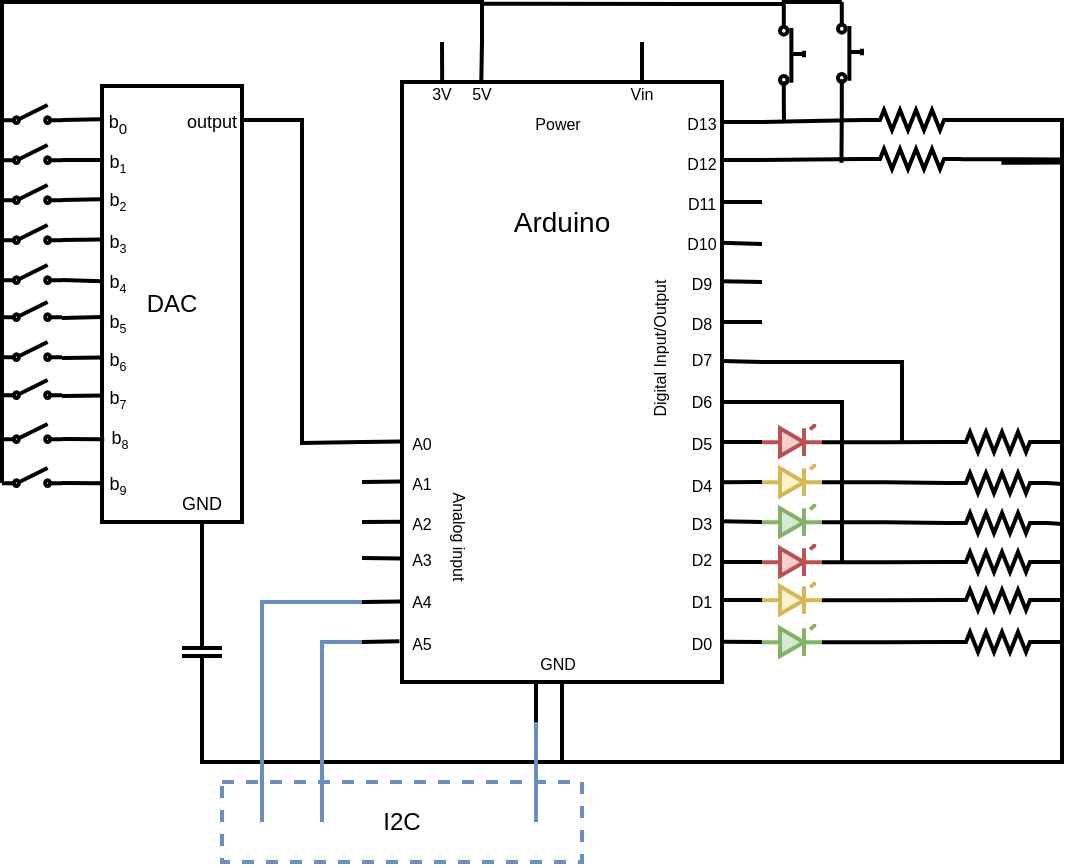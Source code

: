 <mxfile version="12.2.7" type="device" pages="1"><diagram name="Page-1" id="7e0a89b8-554c-2b80-1dc8-d5c74ca68de4"><mxGraphModel dx="772" dy="536" grid="1" gridSize="10" guides="1" tooltips="1" connect="1" arrows="1" fold="1" page="1" pageScale="1" pageWidth="1100" pageHeight="850" background="#ffffff" math="0" shadow="0"><root><mxCell id="0"/><mxCell id="1" parent="0"/><mxCell id="Vm-8CPx41by2tEProd0W-122" value="DAC" style="rounded=0;whiteSpace=wrap;html=1;strokeWidth=2;fillColor=none;" parent="1" vertex="1"><mxGeometry x="210" y="142" width="70" height="218" as="geometry"/></mxCell><mxCell id="Vm-8CPx41by2tEProd0W-213" style="edgeStyle=orthogonalEdgeStyle;rounded=0;jumpSize=6;orthogonalLoop=1;jettySize=auto;html=1;exitX=1;exitY=0.54;exitDx=0;exitDy=0;exitPerimeter=0;entryX=0;entryY=0.5;entryDx=0;entryDy=0;entryPerimeter=0;endArrow=none;endFill=0;strokeWidth=2;" parent="1" source="Vm-8CPx41by2tEProd0W-69" target="Vm-8CPx41by2tEProd0W-149" edge="1"><mxGeometry relative="1" as="geometry"/></mxCell><mxCell id="Vm-8CPx41by2tEProd0W-69" value="" style="verticalLabelPosition=bottom;shadow=0;dashed=0;align=center;html=1;verticalAlign=top;shape=mxgraph.electrical.opto_electronics.led_1;pointerEvents=1;strokeWidth=2;fillColor=#d5e8d4;strokeColor=#82b366;" parent="1" vertex="1"><mxGeometry x="540" y="412" width="30" height="15" as="geometry"/></mxCell><mxCell id="Vm-8CPx41by2tEProd0W-212" style="edgeStyle=orthogonalEdgeStyle;rounded=0;jumpSize=6;orthogonalLoop=1;jettySize=auto;html=1;exitX=1;exitY=0.54;exitDx=0;exitDy=0;exitPerimeter=0;entryX=0;entryY=0.5;entryDx=0;entryDy=0;entryPerimeter=0;endArrow=none;endFill=0;strokeWidth=2;" parent="1" source="Vm-8CPx41by2tEProd0W-70" target="Vm-8CPx41by2tEProd0W-150" edge="1"><mxGeometry relative="1" as="geometry"/></mxCell><mxCell id="Vm-8CPx41by2tEProd0W-70" value="" style="verticalLabelPosition=bottom;shadow=0;dashed=0;align=center;html=1;verticalAlign=top;shape=mxgraph.electrical.opto_electronics.led_1;pointerEvents=1;strokeWidth=2;fillColor=#fff2cc;strokeColor=#d6b656;" parent="1" vertex="1"><mxGeometry x="540" y="391" width="30" height="15" as="geometry"/></mxCell><mxCell id="Vm-8CPx41by2tEProd0W-211" style="edgeStyle=orthogonalEdgeStyle;rounded=0;jumpSize=6;orthogonalLoop=1;jettySize=auto;html=1;exitX=1;exitY=0.54;exitDx=0;exitDy=0;exitPerimeter=0;entryX=0;entryY=0.5;entryDx=0;entryDy=0;entryPerimeter=0;endArrow=none;endFill=0;strokeWidth=2;" parent="1" source="Vm-8CPx41by2tEProd0W-71" target="Vm-8CPx41by2tEProd0W-151" edge="1"><mxGeometry relative="1" as="geometry"/></mxCell><mxCell id="Vm-8CPx41by2tEProd0W-71" value="" style="verticalLabelPosition=bottom;shadow=0;dashed=0;align=center;html=1;verticalAlign=top;shape=mxgraph.electrical.opto_electronics.led_1;pointerEvents=1;strokeWidth=2;fillColor=#f8cecc;strokeColor=#b85450;" parent="1" vertex="1"><mxGeometry x="540" y="372" width="30" height="15" as="geometry"/></mxCell><mxCell id="Vm-8CPx41by2tEProd0W-210" style="edgeStyle=orthogonalEdgeStyle;rounded=0;jumpSize=6;orthogonalLoop=1;jettySize=auto;html=1;exitX=1;exitY=0.54;exitDx=0;exitDy=0;exitPerimeter=0;entryX=0;entryY=0.5;entryDx=0;entryDy=0;entryPerimeter=0;endArrow=none;endFill=0;strokeWidth=2;" parent="1" source="Vm-8CPx41by2tEProd0W-72" target="Vm-8CPx41by2tEProd0W-152" edge="1"><mxGeometry relative="1" as="geometry"/></mxCell><mxCell id="Vm-8CPx41by2tEProd0W-72" value="" style="verticalLabelPosition=bottom;shadow=0;dashed=0;align=center;html=1;verticalAlign=top;shape=mxgraph.electrical.opto_electronics.led_1;pointerEvents=1;strokeWidth=2;fillColor=#d5e8d4;strokeColor=#82b366;" parent="1" vertex="1"><mxGeometry x="540" y="352" width="30" height="15" as="geometry"/></mxCell><mxCell id="Vm-8CPx41by2tEProd0W-209" style="edgeStyle=orthogonalEdgeStyle;rounded=0;jumpSize=6;orthogonalLoop=1;jettySize=auto;html=1;exitX=1;exitY=0.54;exitDx=0;exitDy=0;exitPerimeter=0;entryX=0;entryY=0.5;entryDx=0;entryDy=0;entryPerimeter=0;endArrow=none;endFill=0;strokeWidth=2;" parent="1" source="Vm-8CPx41by2tEProd0W-73" target="Vm-8CPx41by2tEProd0W-153" edge="1"><mxGeometry relative="1" as="geometry"/></mxCell><mxCell id="Vm-8CPx41by2tEProd0W-73" value="" style="verticalLabelPosition=bottom;shadow=0;dashed=0;align=center;html=1;verticalAlign=top;shape=mxgraph.electrical.opto_electronics.led_1;pointerEvents=1;strokeWidth=2;fillColor=#fff2cc;strokeColor=#d6b656;" parent="1" vertex="1"><mxGeometry x="540" y="332" width="30" height="15" as="geometry"/></mxCell><mxCell id="Vm-8CPx41by2tEProd0W-208" style="edgeStyle=orthogonalEdgeStyle;rounded=0;jumpSize=6;orthogonalLoop=1;jettySize=auto;html=1;exitX=1;exitY=0.54;exitDx=0;exitDy=0;exitPerimeter=0;entryX=0;entryY=0.5;entryDx=0;entryDy=0;entryPerimeter=0;endArrow=none;endFill=0;strokeWidth=2;" parent="1" source="Vm-8CPx41by2tEProd0W-74" target="Vm-8CPx41by2tEProd0W-154" edge="1"><mxGeometry relative="1" as="geometry"/></mxCell><mxCell id="Vm-8CPx41by2tEProd0W-74" value="" style="verticalLabelPosition=bottom;shadow=0;dashed=0;align=center;html=1;verticalAlign=top;shape=mxgraph.electrical.opto_electronics.led_1;pointerEvents=1;strokeWidth=2;fillColor=#f8cecc;strokeColor=#b85450;" parent="1" vertex="1"><mxGeometry x="540" y="312" width="30" height="15" as="geometry"/></mxCell><mxCell id="Vm-8CPx41by2tEProd0W-79" value="" style="endArrow=none;html=1;strokeWidth=2;exitX=0;exitY=0.84;exitDx=0;exitDy=0;exitPerimeter=0;rounded=0;" parent="1" source="Vm-8CPx41by2tEProd0W-200" edge="1"><mxGeometry width="50" height="50" relative="1" as="geometry"><mxPoint x="170" y="100" as="sourcePoint"/><mxPoint x="400" y="120" as="targetPoint"/><Array as="points"><mxPoint x="160" y="100"/><mxPoint x="220" y="100"/><mxPoint x="400" y="100"/></Array></mxGeometry></mxCell><mxCell id="Vm-8CPx41by2tEProd0W-117" value="" style="pointerEvents=1;verticalLabelPosition=bottom;shadow=0;dashed=0;align=center;html=1;verticalAlign=top;shape=mxgraph.electrical.electro-mechanical.simple_switch;strokeWidth=2;" parent="1" vertex="1"><mxGeometry x="160" y="151.5" width="30" height="9" as="geometry"/></mxCell><mxCell id="Vm-8CPx41by2tEProd0W-118" value="" style="pointerEvents=1;verticalLabelPosition=bottom;shadow=0;dashed=0;align=center;html=1;verticalAlign=top;shape=mxgraph.electrical.electro-mechanical.simple_switch;strokeWidth=2;" parent="1" vertex="1"><mxGeometry x="160" y="171.5" width="30" height="9" as="geometry"/></mxCell><mxCell id="Vm-8CPx41by2tEProd0W-119" value="" style="pointerEvents=1;verticalLabelPosition=bottom;shadow=0;dashed=0;align=center;html=1;verticalAlign=top;shape=mxgraph.electrical.electro-mechanical.simple_switch;strokeWidth=2;" parent="1" vertex="1"><mxGeometry x="160" y="191.5" width="30" height="9" as="geometry"/></mxCell><mxCell id="Vm-8CPx41by2tEProd0W-120" value="" style="pointerEvents=1;verticalLabelPosition=bottom;shadow=0;dashed=0;align=center;html=1;verticalAlign=top;shape=mxgraph.electrical.electro-mechanical.simple_switch;strokeWidth=2;" parent="1" vertex="1"><mxGeometry x="160" y="211.5" width="30" height="9" as="geometry"/></mxCell><mxCell id="Vm-8CPx41by2tEProd0W-101" value="" style="endArrow=none;html=1;strokeWidth=2;entryX=-0.012;entryY=0.121;entryDx=0;entryDy=0;entryPerimeter=0;" parent="1" edge="1"><mxGeometry width="50" height="50" relative="1" as="geometry"><mxPoint x="190" y="159" as="sourcePoint"/><mxPoint x="209.04" y="158.68" as="targetPoint"/></mxGeometry></mxCell><mxCell id="Vm-8CPx41by2tEProd0W-102" value="" style="endArrow=none;html=1;strokeWidth=2;entryX=-0.003;entryY=0.362;entryDx=0;entryDy=0;entryPerimeter=0;" parent="1" edge="1"><mxGeometry width="50" height="50" relative="1" as="geometry"><mxPoint x="190" y="179" as="sourcePoint"/><mxPoint x="209.76" y="178.96" as="targetPoint"/></mxGeometry></mxCell><mxCell id="Vm-8CPx41by2tEProd0W-103" value="" style="endArrow=none;html=1;strokeWidth=2;entryX=-0.012;entryY=0.595;entryDx=0;entryDy=0;entryPerimeter=0;" parent="1" edge="1"><mxGeometry width="50" height="50" relative="1" as="geometry"><mxPoint x="190" y="199" as="sourcePoint"/><mxPoint x="209.04" y="198.6" as="targetPoint"/></mxGeometry></mxCell><mxCell id="Vm-8CPx41by2tEProd0W-104" value="" style="endArrow=none;html=1;strokeWidth=2;entryX=-0.003;entryY=0.897;entryDx=0;entryDy=0;entryPerimeter=0;" parent="1" edge="1"><mxGeometry width="50" height="50" relative="1" as="geometry"><mxPoint x="190" y="219" as="sourcePoint"/><mxPoint x="209.76" y="218.76" as="targetPoint"/></mxGeometry></mxCell><mxCell id="Vm-8CPx41by2tEProd0W-105" value="&lt;font style=&quot;font-size: 9px&quot;&gt;b&lt;sub&gt;0&lt;/sub&gt;&lt;/font&gt;" style="text;html=1;strokeColor=none;fillColor=none;align=center;verticalAlign=middle;whiteSpace=wrap;rounded=0;" parent="1" vertex="1"><mxGeometry x="213" y="154" width="10" height="10" as="geometry"/></mxCell><mxCell id="Vm-8CPx41by2tEProd0W-106" value="&lt;font style=&quot;font-size: 9px&quot;&gt;b&lt;/font&gt;&lt;font style=&quot;font-size: 7.5px&quot;&gt;&lt;sub&gt;1&lt;/sub&gt;&lt;/font&gt;" style="text;html=1;strokeColor=none;fillColor=none;align=center;verticalAlign=middle;whiteSpace=wrap;rounded=0;" parent="1" vertex="1"><mxGeometry x="213" y="174" width="10" height="10" as="geometry"/></mxCell><mxCell id="Vm-8CPx41by2tEProd0W-107" value="&lt;font style=&quot;font-size: 9px&quot;&gt;b&lt;/font&gt;&lt;font style=&quot;font-size: 7.5px&quot;&gt;&lt;sub&gt;2&lt;/sub&gt;&lt;/font&gt;" style="text;html=1;strokeColor=none;fillColor=none;align=center;verticalAlign=middle;whiteSpace=wrap;rounded=0;" parent="1" vertex="1"><mxGeometry x="213" y="193" width="10" height="10" as="geometry"/></mxCell><mxCell id="Vm-8CPx41by2tEProd0W-108" value="&lt;font style=&quot;font-size: 9px&quot;&gt;b&lt;/font&gt;&lt;font style=&quot;font-size: 7.5px&quot;&gt;&lt;sub&gt;3&lt;/sub&gt;&lt;/font&gt;" style="text;html=1;strokeColor=none;fillColor=none;align=center;verticalAlign=middle;whiteSpace=wrap;rounded=0;" parent="1" vertex="1"><mxGeometry x="213" y="214" width="10" height="10" as="geometry"/></mxCell><mxCell id="Vm-8CPx41by2tEProd0W-110" value="&lt;font style=&quot;font-size: 9px&quot;&gt;GND&lt;/font&gt;" style="text;html=1;strokeColor=none;fillColor=none;align=center;verticalAlign=middle;whiteSpace=wrap;rounded=0;" parent="1" vertex="1"><mxGeometry x="240" y="339.5" width="40" height="20" as="geometry"/></mxCell><mxCell id="Vm-8CPx41by2tEProd0W-111" value="&lt;font style=&quot;font-size: 9px&quot;&gt;output&lt;/font&gt;" style="text;html=1;strokeColor=none;fillColor=none;align=center;verticalAlign=middle;whiteSpace=wrap;rounded=0;" parent="1" vertex="1"><mxGeometry x="250" y="154" width="30" height="10" as="geometry"/></mxCell><mxCell id="Vm-8CPx41by2tEProd0W-112" value="" style="endArrow=none;html=1;strokeWidth=2;entryX=1;entryY=0.5;entryDx=0;entryDy=0;edgeStyle=orthogonalEdgeStyle;rounded=0;" parent="1" target="Vm-8CPx41by2tEProd0W-111" edge="1"><mxGeometry width="50" height="50" relative="1" as="geometry"><mxPoint x="340" y="320" as="sourcePoint"/><mxPoint x="240" y="270" as="targetPoint"/></mxGeometry></mxCell><mxCell id="Vm-8CPx41by2tEProd0W-123" value="" style="endArrow=none;html=1;strokeWidth=2;entryX=0.001;entryY=0.448;entryDx=0;entryDy=0;entryPerimeter=0;" parent="1" target="Vm-8CPx41by2tEProd0W-122" edge="1"><mxGeometry width="50" height="50" relative="1" as="geometry"><mxPoint x="190" y="239" as="sourcePoint"/><mxPoint x="219.76" y="228.76" as="targetPoint"/></mxGeometry></mxCell><mxCell id="Vm-8CPx41by2tEProd0W-124" value="" style="endArrow=none;html=1;strokeWidth=2;entryX=0.001;entryY=0.53;entryDx=0;entryDy=0;entryPerimeter=0;" parent="1" target="Vm-8CPx41by2tEProd0W-122" edge="1"><mxGeometry width="50" height="50" relative="1" as="geometry"><mxPoint x="190" y="258" as="sourcePoint"/><mxPoint x="220.0" y="248.75" as="targetPoint"/></mxGeometry></mxCell><mxCell id="Vm-8CPx41by2tEProd0W-126" value="" style="endArrow=none;html=1;strokeWidth=2;entryX=0.008;entryY=0.802;entryDx=0;entryDy=0;entryPerimeter=0;" parent="1" edge="1"><mxGeometry width="50" height="50" relative="1" as="geometry"><mxPoint x="190" y="278" as="sourcePoint"/><mxPoint x="210.8" y="277.736" as="targetPoint"/></mxGeometry></mxCell><mxCell id="Vm-8CPx41by2tEProd0W-127" value="" style="endArrow=none;html=1;strokeWidth=2;entryX=0.008;entryY=0.802;entryDx=0;entryDy=0;entryPerimeter=0;" parent="1" edge="1"><mxGeometry width="50" height="50" relative="1" as="geometry"><mxPoint x="190.0" y="297" as="sourcePoint"/><mxPoint x="210.8" y="296.736" as="targetPoint"/></mxGeometry></mxCell><mxCell id="Vm-8CPx41by2tEProd0W-128" value="&lt;font style=&quot;font-size: 9px&quot;&gt;b&lt;/font&gt;&lt;font style=&quot;font-size: 7.5px&quot;&gt;&lt;sub&gt;4&lt;/sub&gt;&lt;/font&gt;" style="text;html=1;strokeColor=none;fillColor=none;align=center;verticalAlign=middle;whiteSpace=wrap;rounded=0;" parent="1" vertex="1"><mxGeometry x="213" y="234" width="10" height="10" as="geometry"/></mxCell><mxCell id="Vm-8CPx41by2tEProd0W-129" value="&lt;font style=&quot;font-size: 9px&quot;&gt;b&lt;/font&gt;&lt;font style=&quot;font-size: 7.5px&quot;&gt;&lt;sub&gt;5&lt;/sub&gt;&lt;/font&gt;" style="text;html=1;strokeColor=none;fillColor=none;align=center;verticalAlign=middle;whiteSpace=wrap;rounded=0;direction=south;" parent="1" vertex="1"><mxGeometry x="213" y="254" width="10" height="10" as="geometry"/></mxCell><mxCell id="Vm-8CPx41by2tEProd0W-130" value="&lt;font style=&quot;font-size: 9px&quot;&gt;b&lt;/font&gt;&lt;font style=&quot;font-size: 7.5px&quot;&gt;&lt;sub&gt;6&lt;/sub&gt;&lt;/font&gt;" style="text;html=1;strokeColor=none;fillColor=none;align=center;verticalAlign=middle;whiteSpace=wrap;rounded=0;" parent="1" vertex="1"><mxGeometry x="213" y="273" width="10" height="10" as="geometry"/></mxCell><mxCell id="Vm-8CPx41by2tEProd0W-131" value="&lt;font style=&quot;font-size: 9px&quot;&gt;b&lt;/font&gt;&lt;font style=&quot;font-size: 7.5px&quot;&gt;&lt;sub&gt;7&lt;/sub&gt;&lt;/font&gt;" style="text;html=1;strokeColor=none;fillColor=none;align=center;verticalAlign=middle;whiteSpace=wrap;rounded=0;" parent="1" vertex="1"><mxGeometry x="213" y="292" width="10" height="10" as="geometry"/></mxCell><mxCell id="Vm-8CPx41by2tEProd0W-132" value="" style="pointerEvents=1;verticalLabelPosition=bottom;shadow=0;dashed=0;align=center;html=1;verticalAlign=top;shape=mxgraph.electrical.electro-mechanical.simple_switch;strokeWidth=2;" parent="1" vertex="1"><mxGeometry x="160" y="231.5" width="30" height="9" as="geometry"/></mxCell><mxCell id="Vm-8CPx41by2tEProd0W-133" value="" style="pointerEvents=1;verticalLabelPosition=bottom;shadow=0;dashed=0;align=center;html=1;verticalAlign=top;shape=mxgraph.electrical.electro-mechanical.simple_switch;strokeWidth=2;" parent="1" vertex="1"><mxGeometry x="160" y="250" width="30" height="9" as="geometry"/></mxCell><mxCell id="Vm-8CPx41by2tEProd0W-134" value="" style="pointerEvents=1;verticalLabelPosition=bottom;shadow=0;dashed=0;align=center;html=1;verticalAlign=top;shape=mxgraph.electrical.electro-mechanical.simple_switch;strokeWidth=2;" parent="1" vertex="1"><mxGeometry x="160" y="270" width="30" height="9" as="geometry"/></mxCell><mxCell id="Vm-8CPx41by2tEProd0W-135" value="" style="pointerEvents=1;verticalLabelPosition=bottom;shadow=0;dashed=0;align=center;html=1;verticalAlign=top;shape=mxgraph.electrical.electro-mechanical.simple_switch;strokeWidth=2;" parent="1" vertex="1"><mxGeometry x="160" y="289" width="30" height="9" as="geometry"/></mxCell><mxCell id="5qtbonB1_xPnyHiIqoua-1" style="edgeStyle=orthogonalEdgeStyle;rounded=0;orthogonalLoop=1;jettySize=auto;html=1;exitX=0;exitY=0.5;exitDx=0;exitDy=0;exitPerimeter=0;entryX=0.5;entryY=1;entryDx=0;entryDy=0;endArrow=none;endFill=0;strokeWidth=2;" edge="1" parent="1" source="Vm-8CPx41by2tEProd0W-145" target="Vm-8CPx41by2tEProd0W-110"><mxGeometry relative="1" as="geometry"/></mxCell><mxCell id="5qtbonB1_xPnyHiIqoua-2" style="edgeStyle=orthogonalEdgeStyle;rounded=0;orthogonalLoop=1;jettySize=auto;html=1;exitX=1;exitY=0.5;exitDx=0;exitDy=0;exitPerimeter=0;entryX=0.5;entryY=1;entryDx=0;entryDy=0;endArrow=none;endFill=0;strokeWidth=2;" edge="1" parent="1" source="Vm-8CPx41by2tEProd0W-145" target="Vm-8CPx41by2tEProd0W-1"><mxGeometry relative="1" as="geometry"><Array as="points"><mxPoint x="260" y="480"/><mxPoint x="440" y="480"/></Array></mxGeometry></mxCell><mxCell id="Vm-8CPx41by2tEProd0W-145" value="" style="pointerEvents=1;verticalLabelPosition=bottom;shadow=0;dashed=0;align=center;html=1;verticalAlign=top;shape=mxgraph.electrical.capacitors.capacitor_1;strokeWidth=2;fillColor=none;rotation=90;direction=east;" parent="1" vertex="1"><mxGeometry x="240" y="415" width="40" height="20" as="geometry"/></mxCell><mxCell id="Vm-8CPx41by2tEProd0W-181" style="edgeStyle=orthogonalEdgeStyle;rounded=0;jumpSize=6;orthogonalLoop=1;jettySize=auto;html=1;exitX=1;exitY=0.5;exitDx=0;exitDy=0;exitPerimeter=0;endArrow=none;endFill=0;strokeWidth=2;" parent="1" source="Vm-8CPx41by2tEProd0W-149" edge="1"><mxGeometry relative="1" as="geometry"><mxPoint x="683" y="420" as="targetPoint"/></mxGeometry></mxCell><mxCell id="Vm-8CPx41by2tEProd0W-235" style="edgeStyle=none;rounded=0;jumpSize=6;orthogonalLoop=1;jettySize=auto;html=1;exitX=1;exitY=0.5;exitDx=0;exitDy=0;exitPerimeter=0;endArrow=none;endFill=0;strokeWidth=2;" parent="1" source="Vm-8CPx41by2tEProd0W-149" edge="1"><mxGeometry relative="1" as="geometry"><mxPoint x="690" y="420" as="targetPoint"/></mxGeometry></mxCell><mxCell id="Vm-8CPx41by2tEProd0W-149" value="" style="pointerEvents=1;verticalLabelPosition=bottom;shadow=0;dashed=0;align=center;html=1;verticalAlign=top;shape=mxgraph.electrical.resistors.resistor_2;strokeWidth=2;fillColor=none;" parent="1" vertex="1"><mxGeometry x="633" y="415" width="50" height="10" as="geometry"/></mxCell><mxCell id="Vm-8CPx41by2tEProd0W-180" style="edgeStyle=orthogonalEdgeStyle;rounded=0;jumpSize=6;orthogonalLoop=1;jettySize=auto;html=1;exitX=1;exitY=0.5;exitDx=0;exitDy=0;exitPerimeter=0;endArrow=none;endFill=0;strokeWidth=2;" parent="1" source="Vm-8CPx41by2tEProd0W-150" edge="1"><mxGeometry relative="1" as="geometry"><mxPoint x="683" y="398" as="targetPoint"/></mxGeometry></mxCell><mxCell id="Vm-8CPx41by2tEProd0W-236" style="edgeStyle=none;rounded=0;jumpSize=6;orthogonalLoop=1;jettySize=auto;html=1;exitX=1;exitY=0.5;exitDx=0;exitDy=0;exitPerimeter=0;endArrow=none;endFill=0;strokeWidth=2;" parent="1" source="Vm-8CPx41by2tEProd0W-150" edge="1"><mxGeometry relative="1" as="geometry"><mxPoint x="690" y="399" as="targetPoint"/></mxGeometry></mxCell><mxCell id="Vm-8CPx41by2tEProd0W-150" value="" style="pointerEvents=1;verticalLabelPosition=bottom;shadow=0;dashed=0;align=center;html=1;verticalAlign=top;shape=mxgraph.electrical.resistors.resistor_2;strokeWidth=2;fillColor=none;" parent="1" vertex="1"><mxGeometry x="633" y="394" width="50" height="10" as="geometry"/></mxCell><mxCell id="Vm-8CPx41by2tEProd0W-179" style="edgeStyle=orthogonalEdgeStyle;rounded=0;jumpSize=6;orthogonalLoop=1;jettySize=auto;html=1;exitX=1;exitY=0.5;exitDx=0;exitDy=0;exitPerimeter=0;endArrow=none;endFill=0;strokeWidth=2;" parent="1" source="Vm-8CPx41by2tEProd0W-151" edge="1"><mxGeometry relative="1" as="geometry"><mxPoint x="683" y="380" as="targetPoint"/></mxGeometry></mxCell><mxCell id="Vm-8CPx41by2tEProd0W-237" style="edgeStyle=none;rounded=0;jumpSize=6;orthogonalLoop=1;jettySize=auto;html=1;exitX=1;exitY=0.5;exitDx=0;exitDy=0;exitPerimeter=0;endArrow=none;endFill=0;strokeWidth=2;" parent="1" source="Vm-8CPx41by2tEProd0W-151" edge="1"><mxGeometry relative="1" as="geometry"><mxPoint x="690" y="380" as="targetPoint"/></mxGeometry></mxCell><mxCell id="Vm-8CPx41by2tEProd0W-151" value="" style="pointerEvents=1;verticalLabelPosition=bottom;shadow=0;dashed=0;align=center;html=1;verticalAlign=top;shape=mxgraph.electrical.resistors.resistor_2;strokeWidth=2;fillColor=none;" parent="1" vertex="1"><mxGeometry x="633" y="375" width="50" height="10" as="geometry"/></mxCell><mxCell id="Vm-8CPx41by2tEProd0W-178" style="edgeStyle=orthogonalEdgeStyle;rounded=0;jumpSize=6;orthogonalLoop=1;jettySize=auto;html=1;exitX=1;exitY=0.5;exitDx=0;exitDy=0;exitPerimeter=0;endArrow=none;endFill=0;strokeWidth=2;" parent="1" source="Vm-8CPx41by2tEProd0W-152" edge="1"><mxGeometry relative="1" as="geometry"><mxPoint x="683" y="360" as="targetPoint"/></mxGeometry></mxCell><mxCell id="Vm-8CPx41by2tEProd0W-238" style="edgeStyle=none;rounded=0;jumpSize=6;orthogonalLoop=1;jettySize=auto;html=1;exitX=1;exitY=0.5;exitDx=0;exitDy=0;exitPerimeter=0;endArrow=none;endFill=0;strokeWidth=2;" parent="1" source="Vm-8CPx41by2tEProd0W-152" edge="1"><mxGeometry relative="1" as="geometry"><mxPoint x="690" y="361" as="targetPoint"/></mxGeometry></mxCell><mxCell id="Vm-8CPx41by2tEProd0W-152" value="" style="pointerEvents=1;verticalLabelPosition=bottom;shadow=0;dashed=0;align=center;html=1;verticalAlign=top;shape=mxgraph.electrical.resistors.resistor_2;strokeWidth=2;fillColor=none;" parent="1" vertex="1"><mxGeometry x="633" y="355.5" width="50" height="10" as="geometry"/></mxCell><mxCell id="Vm-8CPx41by2tEProd0W-177" style="edgeStyle=orthogonalEdgeStyle;rounded=0;jumpSize=6;orthogonalLoop=1;jettySize=auto;html=1;exitX=1;exitY=0.5;exitDx=0;exitDy=0;exitPerimeter=0;endArrow=none;endFill=0;strokeWidth=2;" parent="1" source="Vm-8CPx41by2tEProd0W-153" edge="1"><mxGeometry relative="1" as="geometry"><mxPoint x="683" y="340" as="targetPoint"/></mxGeometry></mxCell><mxCell id="Vm-8CPx41by2tEProd0W-240" style="edgeStyle=none;rounded=0;jumpSize=6;orthogonalLoop=1;jettySize=auto;html=1;exitX=1;exitY=0.5;exitDx=0;exitDy=0;exitPerimeter=0;endArrow=none;endFill=0;strokeWidth=2;" parent="1" source="Vm-8CPx41by2tEProd0W-153" edge="1"><mxGeometry relative="1" as="geometry"><mxPoint x="690" y="341" as="targetPoint"/></mxGeometry></mxCell><mxCell id="Vm-8CPx41by2tEProd0W-153" value="" style="pointerEvents=1;verticalLabelPosition=bottom;shadow=0;dashed=0;align=center;html=1;verticalAlign=top;shape=mxgraph.electrical.resistors.resistor_2;strokeWidth=2;fillColor=none;" parent="1" vertex="1"><mxGeometry x="633" y="335.5" width="50" height="10" as="geometry"/></mxCell><mxCell id="Vm-8CPx41by2tEProd0W-176" style="edgeStyle=orthogonalEdgeStyle;rounded=0;jumpSize=6;orthogonalLoop=1;jettySize=auto;html=1;exitX=1;exitY=0.5;exitDx=0;exitDy=0;exitPerimeter=0;endArrow=none;endFill=0;strokeWidth=2;" parent="1" source="Vm-8CPx41by2tEProd0W-154" edge="1"><mxGeometry relative="1" as="geometry"><mxPoint x="683" y="320" as="targetPoint"/></mxGeometry></mxCell><mxCell id="Vm-8CPx41by2tEProd0W-239" style="edgeStyle=none;rounded=0;jumpSize=6;orthogonalLoop=1;jettySize=auto;html=1;exitX=1;exitY=0.5;exitDx=0;exitDy=0;exitPerimeter=0;endArrow=none;endFill=0;strokeWidth=2;" parent="1" source="Vm-8CPx41by2tEProd0W-154" edge="1"><mxGeometry relative="1" as="geometry"><mxPoint x="690" y="320" as="targetPoint"/></mxGeometry></mxCell><mxCell id="Vm-8CPx41by2tEProd0W-154" value="" style="pointerEvents=1;verticalLabelPosition=bottom;shadow=0;dashed=0;align=center;html=1;verticalAlign=top;shape=mxgraph.electrical.resistors.resistor_2;strokeWidth=2;fillColor=none;" parent="1" vertex="1"><mxGeometry x="633" y="315" width="50" height="10" as="geometry"/></mxCell><mxCell id="Vm-8CPx41by2tEProd0W-191" style="edgeStyle=orthogonalEdgeStyle;rounded=0;jumpSize=6;orthogonalLoop=1;jettySize=auto;html=1;exitX=0;exitY=0.84;exitDx=0;exitDy=0;exitPerimeter=0;entryX=0;entryY=0.84;entryDx=0;entryDy=0;entryPerimeter=0;endArrow=none;endFill=0;strokeWidth=2;" parent="1" source="Vm-8CPx41by2tEProd0W-161" target="Vm-8CPx41by2tEProd0W-162" edge="1"><mxGeometry relative="1" as="geometry"/></mxCell><mxCell id="Vm-8CPx41by2tEProd0W-205" style="edgeStyle=orthogonalEdgeStyle;rounded=0;jumpSize=6;orthogonalLoop=1;jettySize=auto;html=1;exitX=1;exitY=0.84;exitDx=0;exitDy=0;exitPerimeter=0;endArrow=none;endFill=0;strokeWidth=2;" parent="1" source="Vm-8CPx41by2tEProd0W-161" edge="1"><mxGeometry relative="1" as="geometry"><mxPoint x="579.724" y="180.345" as="targetPoint"/></mxGeometry></mxCell><mxCell id="Vm-8CPx41by2tEProd0W-161" value="" style="pointerEvents=1;verticalLabelPosition=bottom;shadow=0;dashed=0;align=center;html=1;verticalAlign=top;shape=mxgraph.electrical.electro-mechanical.push_switch_no;strokeWidth=2;fillColor=none;rotation=0;direction=south;" parent="1" vertex="1"><mxGeometry x="578" y="100" width="12" height="50" as="geometry"/></mxCell><mxCell id="Vm-8CPx41by2tEProd0W-189" style="edgeStyle=orthogonalEdgeStyle;rounded=0;jumpSize=6;orthogonalLoop=1;jettySize=auto;html=1;exitX=1;exitY=0.84;exitDx=0;exitDy=0;exitPerimeter=0;endArrow=none;endFill=0;strokeWidth=2;" parent="1" source="Vm-8CPx41by2tEProd0W-162" edge="1"><mxGeometry relative="1" as="geometry"><mxPoint x="551" y="160.286" as="targetPoint"/></mxGeometry></mxCell><mxCell id="Vm-8CPx41by2tEProd0W-190" style="edgeStyle=orthogonalEdgeStyle;rounded=0;jumpSize=6;orthogonalLoop=1;jettySize=auto;html=1;exitX=0;exitY=0.84;exitDx=0;exitDy=0;exitPerimeter=0;endArrow=none;endFill=0;strokeWidth=2;" parent="1" source="Vm-8CPx41by2tEProd0W-162" edge="1"><mxGeometry relative="1" as="geometry"><mxPoint x="400" y="100.857" as="targetPoint"/><Array as="points"><mxPoint x="510" y="101"/><mxPoint x="510" y="101"/></Array></mxGeometry></mxCell><mxCell id="Vm-8CPx41by2tEProd0W-162" value="" style="pointerEvents=1;verticalLabelPosition=bottom;shadow=0;dashed=0;align=center;html=1;verticalAlign=top;shape=mxgraph.electrical.electro-mechanical.push_switch_no;strokeWidth=2;fillColor=none;rotation=90;" parent="1" vertex="1"><mxGeometry x="530" y="120" width="50" height="12" as="geometry"/></mxCell><mxCell id="Vm-8CPx41by2tEProd0W-182" style="edgeStyle=orthogonalEdgeStyle;rounded=0;jumpSize=6;orthogonalLoop=1;jettySize=auto;html=1;exitX=1;exitY=0.5;exitDx=0;exitDy=0;exitPerimeter=0;endArrow=none;endFill=0;strokeWidth=2;" parent="1" edge="1"><mxGeometry relative="1" as="geometry"><mxPoint x="440" y="480" as="targetPoint"/><mxPoint x="639.724" y="178.655" as="sourcePoint"/><Array as="points"><mxPoint x="690" y="179"/><mxPoint x="690" y="480"/></Array></mxGeometry></mxCell><mxCell id="Vm-8CPx41by2tEProd0W-163" value="" style="pointerEvents=1;verticalLabelPosition=bottom;shadow=0;dashed=0;align=center;html=1;verticalAlign=top;shape=mxgraph.electrical.resistors.resistor_2;strokeWidth=2;fillColor=none;" parent="1" vertex="1"><mxGeometry x="590" y="173.5" width="50" height="10" as="geometry"/></mxCell><mxCell id="Vm-8CPx41by2tEProd0W-207" style="edgeStyle=orthogonalEdgeStyle;rounded=0;jumpSize=6;orthogonalLoop=1;jettySize=auto;html=1;exitX=1;exitY=0.5;exitDx=0;exitDy=0;exitPerimeter=0;endArrow=none;endFill=0;strokeWidth=2;" parent="1" source="Vm-8CPx41by2tEProd0W-164" edge="1"><mxGeometry relative="1" as="geometry"><mxPoint x="659.724" y="180.345" as="targetPoint"/><Array as="points"><mxPoint x="690" y="159"/><mxPoint x="690" y="180"/></Array></mxGeometry></mxCell><mxCell id="Vm-8CPx41by2tEProd0W-164" value="" style="pointerEvents=1;verticalLabelPosition=bottom;shadow=0;dashed=0;align=center;html=1;verticalAlign=top;shape=mxgraph.electrical.resistors.resistor_2;strokeWidth=2;fillColor=none;" parent="1" vertex="1"><mxGeometry x="590" y="154" width="50" height="10" as="geometry"/></mxCell><mxCell id="Vm-8CPx41by2tEProd0W-186" value="" style="endArrow=none;html=1;strokeWidth=2;entryX=0;entryY=0.5;entryDx=0;entryDy=0;entryPerimeter=0;" parent="1" target="Vm-8CPx41by2tEProd0W-164" edge="1"><mxGeometry width="50" height="50" relative="1" as="geometry"><mxPoint x="540" y="160" as="sourcePoint"/><mxPoint x="660" y="90" as="targetPoint"/></mxGeometry></mxCell><mxCell id="Vm-8CPx41by2tEProd0W-193" value="" style="endArrow=none;html=1;strokeWidth=2;entryX=0;entryY=0.5;entryDx=0;entryDy=0;entryPerimeter=0;" parent="1" edge="1"><mxGeometry width="50" height="50" relative="1" as="geometry"><mxPoint x="540" y="179" as="sourcePoint"/><mxPoint x="590" y="178.5" as="targetPoint"/></mxGeometry></mxCell><mxCell id="Vm-8CPx41by2tEProd0W-1" value="" style="rounded=0;whiteSpace=wrap;html=1;strokeWidth=2;" parent="1" vertex="1"><mxGeometry x="360" y="140" width="160" height="300" as="geometry"/></mxCell><mxCell id="Vm-8CPx41by2tEProd0W-2" value="" style="endArrow=none;html=1;strokeWidth=2;" parent="1" edge="1"><mxGeometry width="50" height="50" relative="1" as="geometry"><mxPoint x="480" y="140" as="sourcePoint"/><mxPoint x="480" y="120" as="targetPoint"/></mxGeometry></mxCell><mxCell id="Vm-8CPx41by2tEProd0W-6" value="" style="endArrow=none;html=1;strokeWidth=2;exitX=0.329;exitY=0;exitDx=0;exitDy=0;exitPerimeter=0;" parent="1" edge="1"><mxGeometry width="50" height="50" relative="1" as="geometry"><mxPoint x="399.64" y="140" as="sourcePoint"/><mxPoint x="400" y="120" as="targetPoint"/></mxGeometry></mxCell><mxCell id="Vm-8CPx41by2tEProd0W-9" value="" style="endArrow=none;html=1;strokeWidth=2;exitX=0.163;exitY=-0.003;exitDx=0;exitDy=0;exitPerimeter=0;" parent="1" edge="1"><mxGeometry width="50" height="50" relative="1" as="geometry"><mxPoint x="380.08" y="139.1" as="sourcePoint"/><mxPoint x="380" y="120" as="targetPoint"/></mxGeometry></mxCell><mxCell id="Vm-8CPx41by2tEProd0W-13" value="" style="endArrow=none;html=1;strokeWidth=2;entryX=0.996;entryY=0.933;entryDx=0;entryDy=0;entryPerimeter=0;jumpSize=6;" parent="1" target="Vm-8CPx41by2tEProd0W-1" edge="1"><mxGeometry width="50" height="50" relative="1" as="geometry"><mxPoint x="540" y="420" as="sourcePoint"/><mxPoint x="330" y="460" as="targetPoint"/></mxGeometry></mxCell><mxCell id="Vm-8CPx41by2tEProd0W-14" value="" style="endArrow=none;html=1;strokeWidth=2;" parent="1" edge="1"><mxGeometry width="50" height="50" relative="1" as="geometry"><mxPoint x="520" y="399" as="sourcePoint"/><mxPoint x="540" y="399" as="targetPoint"/></mxGeometry></mxCell><mxCell id="Vm-8CPx41by2tEProd0W-15" value="" style="endArrow=none;html=1;strokeWidth=2;" parent="1" edge="1"><mxGeometry width="50" height="50" relative="1" as="geometry"><mxPoint x="520" y="380" as="sourcePoint"/><mxPoint x="540" y="380" as="targetPoint"/></mxGeometry></mxCell><mxCell id="Vm-8CPx41by2tEProd0W-16" value="" style="endArrow=none;html=1;strokeWidth=2;exitX=0.996;exitY=0.732;exitDx=0;exitDy=0;exitPerimeter=0;" parent="1" source="Vm-8CPx41by2tEProd0W-1" edge="1"><mxGeometry width="50" height="50" relative="1" as="geometry"><mxPoint x="300" y="510" as="sourcePoint"/><mxPoint x="540" y="360" as="targetPoint"/></mxGeometry></mxCell><mxCell id="Vm-8CPx41by2tEProd0W-17" value="" style="endArrow=none;html=1;strokeWidth=2;entryX=0.998;entryY=0.667;entryDx=0;entryDy=0;entryPerimeter=0;" parent="1" target="Vm-8CPx41by2tEProd0W-1" edge="1"><mxGeometry width="50" height="50" relative="1" as="geometry"><mxPoint x="540" y="340" as="sourcePoint"/><mxPoint x="350" y="460" as="targetPoint"/></mxGeometry></mxCell><mxCell id="Vm-8CPx41by2tEProd0W-18" value="" style="endArrow=none;html=1;strokeWidth=2;exitX=0.999;exitY=0.6;exitDx=0;exitDy=0;exitPerimeter=0;" parent="1" source="Vm-8CPx41by2tEProd0W-1" edge="1"><mxGeometry width="50" height="50" relative="1" as="geometry"><mxPoint x="550" y="320" as="sourcePoint"/><mxPoint x="540" y="320" as="targetPoint"/></mxGeometry></mxCell><mxCell id="Vm-8CPx41by2tEProd0W-19" value="" style="endArrow=none;html=1;strokeWidth=2;" parent="1" edge="1"><mxGeometry width="50" height="50" relative="1" as="geometry"><mxPoint x="520" y="300" as="sourcePoint"/><mxPoint x="540" y="300" as="targetPoint"/></mxGeometry></mxCell><mxCell id="Vm-8CPx41by2tEProd0W-20" value="" style="endArrow=none;html=1;strokeWidth=2;exitX=1.001;exitY=0.465;exitDx=0;exitDy=0;exitPerimeter=0;" parent="1" source="Vm-8CPx41by2tEProd0W-1" edge="1"><mxGeometry width="50" height="50" relative="1" as="geometry"><mxPoint x="530" y="280" as="sourcePoint"/><mxPoint x="540" y="280" as="targetPoint"/></mxGeometry></mxCell><mxCell id="Vm-8CPx41by2tEProd0W-21" value="" style="endArrow=none;html=1;strokeWidth=2;exitX=0.999;exitY=0.4;exitDx=0;exitDy=0;exitPerimeter=0;" parent="1" source="Vm-8CPx41by2tEProd0W-1" edge="1"><mxGeometry width="50" height="50" relative="1" as="geometry"><mxPoint x="580" y="270" as="sourcePoint"/><mxPoint x="540" y="260" as="targetPoint"/></mxGeometry></mxCell><mxCell id="Vm-8CPx41by2tEProd0W-22" value="" style="endArrow=none;html=1;strokeWidth=2;exitX=0.999;exitY=0.332;exitDx=0;exitDy=0;exitPerimeter=0;" parent="1" source="Vm-8CPx41by2tEProd0W-1" edge="1"><mxGeometry width="50" height="50" relative="1" as="geometry"><mxPoint x="580" y="230" as="sourcePoint"/><mxPoint x="540" y="240" as="targetPoint"/></mxGeometry></mxCell><mxCell id="Vm-8CPx41by2tEProd0W-23" value="" style="endArrow=none;html=1;strokeWidth=2;exitX=0.996;exitY=0.268;exitDx=0;exitDy=0;exitPerimeter=0;" parent="1" source="Vm-8CPx41by2tEProd0W-1" edge="1"><mxGeometry width="50" height="50" relative="1" as="geometry"><mxPoint x="570" y="190" as="sourcePoint"/><mxPoint x="540" y="221" as="targetPoint"/></mxGeometry></mxCell><mxCell id="Vm-8CPx41by2tEProd0W-24" value="" style="endArrow=none;html=1;strokeWidth=2;exitX=1;exitY=0.2;exitDx=0;exitDy=0;exitPerimeter=0;" parent="1" source="Vm-8CPx41by2tEProd0W-1" edge="1"><mxGeometry width="50" height="50" relative="1" as="geometry"><mxPoint x="580" y="190" as="sourcePoint"/><mxPoint x="540" y="200" as="targetPoint"/></mxGeometry></mxCell><mxCell id="Vm-8CPx41by2tEProd0W-25" value="" style="endArrow=none;html=1;strokeWidth=2;exitX=0.996;exitY=0.13;exitDx=0;exitDy=0;exitPerimeter=0;" parent="1" source="Vm-8CPx41by2tEProd0W-1" edge="1"><mxGeometry width="50" height="50" relative="1" as="geometry"><mxPoint x="550" y="170" as="sourcePoint"/><mxPoint x="540" y="179" as="targetPoint"/></mxGeometry></mxCell><mxCell id="Vm-8CPx41by2tEProd0W-26" value="" style="endArrow=none;html=1;strokeWidth=2;" parent="1" edge="1"><mxGeometry width="50" height="50" relative="1" as="geometry"><mxPoint x="520" y="160" as="sourcePoint"/><mxPoint x="540" y="160" as="targetPoint"/></mxGeometry></mxCell><mxCell id="Vm-8CPx41by2tEProd0W-28" value="" style="endArrow=none;html=1;strokeWidth=2;entryX=-0.008;entryY=0.932;entryDx=0;entryDy=0;entryPerimeter=0;" parent="1" target="Vm-8CPx41by2tEProd0W-1" edge="1"><mxGeometry width="50" height="50" relative="1" as="geometry"><mxPoint x="340" y="420" as="sourcePoint"/><mxPoint x="320" y="400" as="targetPoint"/></mxGeometry></mxCell><mxCell id="Vm-8CPx41by2tEProd0W-29" value="" style="endArrow=none;html=1;strokeWidth=2;entryX=0;entryY=0.866;entryDx=0;entryDy=0;entryPerimeter=0;" parent="1" target="Vm-8CPx41by2tEProd0W-1" edge="1"><mxGeometry width="50" height="50" relative="1" as="geometry"><mxPoint x="340" y="400" as="sourcePoint"/><mxPoint x="300" y="350" as="targetPoint"/></mxGeometry></mxCell><mxCell id="Vm-8CPx41by2tEProd0W-30" value="" style="endArrow=none;html=1;strokeWidth=2;entryX=0.003;entryY=0.794;entryDx=0;entryDy=0;entryPerimeter=0;" parent="1" target="Vm-8CPx41by2tEProd0W-1" edge="1"><mxGeometry width="50" height="50" relative="1" as="geometry"><mxPoint x="340" y="378" as="sourcePoint"/><mxPoint x="270" y="320" as="targetPoint"/></mxGeometry></mxCell><mxCell id="Vm-8CPx41by2tEProd0W-31" value="" style="endArrow=none;html=1;strokeWidth=2;entryX=0;entryY=0.733;entryDx=0;entryDy=0;entryPerimeter=0;" parent="1" target="Vm-8CPx41by2tEProd0W-1" edge="1"><mxGeometry width="50" height="50" relative="1" as="geometry"><mxPoint x="340" y="360" as="sourcePoint"/><mxPoint x="260" y="330" as="targetPoint"/></mxGeometry></mxCell><mxCell id="Vm-8CPx41by2tEProd0W-32" value="" style="endArrow=none;html=1;strokeWidth=2;entryX=0.003;entryY=0.666;entryDx=0;entryDy=0;entryPerimeter=0;" parent="1" target="Vm-8CPx41by2tEProd0W-1" edge="1"><mxGeometry width="50" height="50" relative="1" as="geometry"><mxPoint x="340" y="340" as="sourcePoint"/><mxPoint x="270" y="320" as="targetPoint"/></mxGeometry></mxCell><mxCell id="Vm-8CPx41by2tEProd0W-33" value="" style="endArrow=none;html=1;strokeWidth=2;entryX=0.003;entryY=0.599;entryDx=0;entryDy=0;entryPerimeter=0;" parent="1" target="Vm-8CPx41by2tEProd0W-1" edge="1"><mxGeometry width="50" height="50" relative="1" as="geometry"><mxPoint x="340" y="320" as="sourcePoint"/><mxPoint x="250" y="330" as="targetPoint"/></mxGeometry></mxCell><mxCell id="Vm-8CPx41by2tEProd0W-34" value="" style="endArrow=none;html=1;strokeWidth=2;" parent="1" edge="1"><mxGeometry width="50" height="50" relative="1" as="geometry"><mxPoint x="427" y="460" as="sourcePoint"/><mxPoint x="427" y="440" as="targetPoint"/></mxGeometry></mxCell><mxCell id="Vm-8CPx41by2tEProd0W-36" value="&lt;font style=&quot;font-size: 14px&quot;&gt;Arduino&lt;/font&gt;" style="text;html=1;strokeColor=none;fillColor=none;align=center;verticalAlign=middle;whiteSpace=wrap;rounded=0;" parent="1" vertex="1"><mxGeometry x="420" y="200" width="40" height="20" as="geometry"/></mxCell><mxCell id="Vm-8CPx41by2tEProd0W-37" value="&lt;font style=&quot;font-size: 8px&quot;&gt;3V&lt;/font&gt;" style="text;html=1;strokeColor=none;fillColor=none;align=center;verticalAlign=middle;whiteSpace=wrap;rounded=0;" parent="1" vertex="1"><mxGeometry x="370" y="140" width="20" height="10" as="geometry"/></mxCell><mxCell id="Vm-8CPx41by2tEProd0W-38" value="&lt;font style=&quot;font-size: 8px&quot;&gt;5V&lt;/font&gt;" style="text;html=1;strokeColor=none;fillColor=none;align=center;verticalAlign=middle;whiteSpace=wrap;rounded=0;" parent="1" vertex="1"><mxGeometry x="390" y="140" width="20" height="10" as="geometry"/></mxCell><mxCell id="Vm-8CPx41by2tEProd0W-39" value="&lt;font style=&quot;font-size: 8px&quot;&gt;Vin&lt;/font&gt;" style="text;html=1;strokeColor=none;fillColor=none;align=center;verticalAlign=middle;whiteSpace=wrap;rounded=0;" parent="1" vertex="1"><mxGeometry x="470" y="140" width="20" height="10" as="geometry"/></mxCell><mxCell id="Vm-8CPx41by2tEProd0W-40" value="&lt;font style=&quot;font-size: 8px&quot;&gt;D0&lt;/font&gt;" style="text;html=1;strokeColor=none;fillColor=none;align=center;verticalAlign=middle;whiteSpace=wrap;rounded=0;" parent="1" vertex="1"><mxGeometry x="500" y="415" width="20" height="10" as="geometry"/></mxCell><mxCell id="Vm-8CPx41by2tEProd0W-41" value="&lt;font style=&quot;font-size: 8px&quot;&gt;D1&lt;/font&gt;" style="text;html=1;strokeColor=none;fillColor=none;align=center;verticalAlign=middle;whiteSpace=wrap;rounded=0;" parent="1" vertex="1"><mxGeometry x="500" y="394" width="20" height="10" as="geometry"/></mxCell><mxCell id="Vm-8CPx41by2tEProd0W-42" value="&lt;font style=&quot;font-size: 8px&quot;&gt;D2&lt;/font&gt;" style="text;html=1;strokeColor=none;fillColor=none;align=center;verticalAlign=middle;whiteSpace=wrap;rounded=0;" parent="1" vertex="1"><mxGeometry x="500" y="373" width="20" height="10" as="geometry"/></mxCell><mxCell id="Vm-8CPx41by2tEProd0W-43" value="&lt;font style=&quot;font-size: 8px&quot;&gt;D3&lt;/font&gt;" style="text;html=1;strokeColor=none;fillColor=none;align=center;verticalAlign=middle;whiteSpace=wrap;rounded=0;" parent="1" vertex="1"><mxGeometry x="500" y="355" width="20" height="10" as="geometry"/></mxCell><mxCell id="Vm-8CPx41by2tEProd0W-45" value="&lt;span style=&quot;font-size: 8px&quot;&gt;D4&lt;/span&gt;" style="text;html=1;strokeColor=none;fillColor=none;align=center;verticalAlign=middle;whiteSpace=wrap;rounded=0;" parent="1" vertex="1"><mxGeometry x="500" y="336" width="20" height="10" as="geometry"/></mxCell><mxCell id="Vm-8CPx41by2tEProd0W-46" value="&lt;font style=&quot;font-size: 8px&quot;&gt;D5&lt;/font&gt;" style="text;html=1;strokeColor=none;fillColor=none;align=center;verticalAlign=middle;whiteSpace=wrap;rounded=0;" parent="1" vertex="1"><mxGeometry x="500" y="315" width="20" height="10" as="geometry"/></mxCell><mxCell id="Vm-8CPx41by2tEProd0W-48" value="&lt;font style=&quot;font-size: 8px&quot;&gt;D6&lt;/font&gt;" style="text;html=1;strokeColor=none;fillColor=none;align=center;verticalAlign=middle;whiteSpace=wrap;rounded=0;" parent="1" vertex="1"><mxGeometry x="500" y="294" width="20" height="10" as="geometry"/></mxCell><mxCell id="Vm-8CPx41by2tEProd0W-49" value="&lt;font style=&quot;font-size: 8px&quot;&gt;D7&lt;/font&gt;" style="text;html=1;strokeColor=none;fillColor=none;align=center;verticalAlign=middle;whiteSpace=wrap;rounded=0;" parent="1" vertex="1"><mxGeometry x="500" y="273" width="20" height="10" as="geometry"/></mxCell><mxCell id="Vm-8CPx41by2tEProd0W-50" value="&lt;font style=&quot;font-size: 8px&quot;&gt;D8&lt;/font&gt;" style="text;html=1;strokeColor=none;fillColor=none;align=center;verticalAlign=middle;whiteSpace=wrap;rounded=0;" parent="1" vertex="1"><mxGeometry x="500" y="255" width="20" height="10" as="geometry"/></mxCell><mxCell id="Vm-8CPx41by2tEProd0W-51" value="&lt;font style=&quot;font-size: 8px&quot;&gt;D9&lt;/font&gt;" style="text;html=1;strokeColor=none;fillColor=none;align=center;verticalAlign=middle;whiteSpace=wrap;rounded=0;" parent="1" vertex="1"><mxGeometry x="500" y="235" width="20" height="10" as="geometry"/></mxCell><mxCell id="Vm-8CPx41by2tEProd0W-52" value="&lt;font style=&quot;font-size: 8px&quot;&gt;D10&lt;/font&gt;" style="text;html=1;strokeColor=none;fillColor=none;align=center;verticalAlign=middle;whiteSpace=wrap;rounded=0;" parent="1" vertex="1"><mxGeometry x="500" y="215" width="20" height="10" as="geometry"/></mxCell><mxCell id="Vm-8CPx41by2tEProd0W-53" value="&lt;font style=&quot;font-size: 8px&quot;&gt;D11&lt;/font&gt;" style="text;html=1;strokeColor=none;fillColor=none;align=center;verticalAlign=middle;whiteSpace=wrap;rounded=0;" parent="1" vertex="1"><mxGeometry x="500" y="195" width="20" height="10" as="geometry"/></mxCell><mxCell id="Vm-8CPx41by2tEProd0W-54" value="&lt;font style=&quot;font-size: 8px&quot;&gt;D12&lt;/font&gt;" style="text;html=1;strokeColor=none;fillColor=none;align=center;verticalAlign=middle;whiteSpace=wrap;rounded=0;" parent="1" vertex="1"><mxGeometry x="500" y="175" width="20" height="10" as="geometry"/></mxCell><mxCell id="Vm-8CPx41by2tEProd0W-55" value="&lt;font style=&quot;font-size: 8px&quot;&gt;D13&lt;/font&gt;" style="text;html=1;strokeColor=none;fillColor=none;align=center;verticalAlign=middle;whiteSpace=wrap;rounded=0;" parent="1" vertex="1"><mxGeometry x="500" y="155" width="20" height="10" as="geometry"/></mxCell><mxCell id="Vm-8CPx41by2tEProd0W-56" value="&lt;font style=&quot;font-size: 8px&quot;&gt;A5&lt;/font&gt;" style="text;html=1;strokeColor=none;fillColor=none;align=center;verticalAlign=middle;whiteSpace=wrap;rounded=0;" parent="1" vertex="1"><mxGeometry x="360" y="415" width="20" height="10" as="geometry"/></mxCell><mxCell id="Vm-8CPx41by2tEProd0W-57" value="&lt;font style=&quot;font-size: 8px&quot;&gt;A4&lt;/font&gt;" style="text;html=1;strokeColor=none;fillColor=none;align=center;verticalAlign=middle;whiteSpace=wrap;rounded=0;" parent="1" vertex="1"><mxGeometry x="360" y="394" width="20" height="10" as="geometry"/></mxCell><mxCell id="Vm-8CPx41by2tEProd0W-58" value="&lt;font style=&quot;font-size: 8px&quot;&gt;A3&lt;/font&gt;" style="text;html=1;strokeColor=none;fillColor=none;align=center;verticalAlign=middle;whiteSpace=wrap;rounded=0;" parent="1" vertex="1"><mxGeometry x="360" y="373" width="20" height="10" as="geometry"/></mxCell><mxCell id="Vm-8CPx41by2tEProd0W-59" value="&lt;font style=&quot;font-size: 8px&quot;&gt;A2&lt;/font&gt;" style="text;html=1;strokeColor=none;fillColor=none;align=center;verticalAlign=middle;whiteSpace=wrap;rounded=0;" parent="1" vertex="1"><mxGeometry x="360" y="355" width="20" height="10" as="geometry"/></mxCell><mxCell id="Vm-8CPx41by2tEProd0W-60" value="&lt;font style=&quot;font-size: 8px&quot;&gt;A1&lt;/font&gt;" style="text;html=1;strokeColor=none;fillColor=none;align=center;verticalAlign=middle;whiteSpace=wrap;rounded=0;" parent="1" vertex="1"><mxGeometry x="360" y="335" width="20" height="10" as="geometry"/></mxCell><mxCell id="Vm-8CPx41by2tEProd0W-61" value="&lt;font style=&quot;font-size: 8px&quot;&gt;A0&lt;/font&gt;" style="text;html=1;strokeColor=none;fillColor=none;align=center;verticalAlign=middle;whiteSpace=wrap;rounded=0;" parent="1" vertex="1"><mxGeometry x="360" y="315" width="20" height="10" as="geometry"/></mxCell><mxCell id="Vm-8CPx41by2tEProd0W-63" value="&lt;font style=&quot;font-size: 8px&quot;&gt;GND&lt;/font&gt;" style="text;html=1;strokeColor=none;fillColor=none;align=center;verticalAlign=middle;whiteSpace=wrap;rounded=0;" parent="1" vertex="1"><mxGeometry x="428" y="424.5" width="20" height="10" as="geometry"/></mxCell><mxCell id="Vm-8CPx41by2tEProd0W-64" value="&lt;font style=&quot;font-size: 8px&quot;&gt;Analog input&lt;/font&gt;" style="text;html=1;strokeColor=none;fillColor=none;align=center;verticalAlign=middle;whiteSpace=wrap;rounded=0;rotation=90;" parent="1" vertex="1"><mxGeometry x="360" y="360" width="60" height="15" as="geometry"/></mxCell><mxCell id="Vm-8CPx41by2tEProd0W-66" value="&lt;font style=&quot;font-size: 8px&quot;&gt;Digital Input/Output&lt;/font&gt;" style="text;html=1;strokeColor=none;fillColor=none;align=center;verticalAlign=middle;whiteSpace=wrap;rounded=0;rotation=-90;" parent="1" vertex="1"><mxGeometry x="438" y="260.5" width="100" height="25" as="geometry"/></mxCell><mxCell id="Vm-8CPx41by2tEProd0W-67" value="&lt;font style=&quot;font-size: 8px&quot;&gt;Power&lt;/font&gt;" style="text;html=1;strokeColor=none;fillColor=none;align=center;verticalAlign=middle;whiteSpace=wrap;rounded=0;rotation=0;" parent="1" vertex="1"><mxGeometry x="408" y="152.5" width="60" height="15" as="geometry"/></mxCell><mxCell id="Vm-8CPx41by2tEProd0W-194" value="" style="endArrow=none;html=1;strokeWidth=2;rounded=0;fillColor=#dae8fc;strokeColor=#6c8ebf;" parent="1" edge="1"><mxGeometry width="50" height="50" relative="1" as="geometry"><mxPoint x="320" y="510" as="sourcePoint"/><mxPoint x="340" y="420" as="targetPoint"/><Array as="points"><mxPoint x="320" y="420"/></Array></mxGeometry></mxCell><mxCell id="Vm-8CPx41by2tEProd0W-195" value="" style="endArrow=none;html=1;strokeWidth=2;rounded=0;fillColor=#dae8fc;strokeColor=#6c8ebf;" parent="1" edge="1"><mxGeometry width="50" height="50" relative="1" as="geometry"><mxPoint x="290" y="510" as="sourcePoint"/><mxPoint x="340" y="400" as="targetPoint"/><Array as="points"><mxPoint x="290" y="400"/></Array></mxGeometry></mxCell><mxCell id="Vm-8CPx41by2tEProd0W-196" value="" style="endArrow=none;html=1;strokeWidth=2;fillColor=#dae8fc;strokeColor=#6c8ebf;" parent="1" edge="1"><mxGeometry width="50" height="50" relative="1" as="geometry"><mxPoint x="427" y="510" as="sourcePoint"/><mxPoint x="427" y="460" as="targetPoint"/></mxGeometry></mxCell><mxCell id="Vm-8CPx41by2tEProd0W-198" value="I2C" style="rounded=0;whiteSpace=wrap;html=1;strokeWidth=2;fillColor=none;dashed=1;strokeColor=#6c8ebf;" parent="1" vertex="1"><mxGeometry x="270" y="490" width="180" height="40" as="geometry"/></mxCell><mxCell id="Vm-8CPx41by2tEProd0W-202" style="edgeStyle=orthogonalEdgeStyle;rounded=0;jumpSize=6;orthogonalLoop=1;jettySize=auto;html=1;exitX=1;exitY=0.84;exitDx=0;exitDy=0;exitPerimeter=0;entryX=0.001;entryY=0.805;entryDx=0;entryDy=0;entryPerimeter=0;endArrow=none;endFill=0;strokeWidth=2;" parent="1" source="Vm-8CPx41by2tEProd0W-199" target="Vm-8CPx41by2tEProd0W-122" edge="1"><mxGeometry relative="1" as="geometry"/></mxCell><mxCell id="Vm-8CPx41by2tEProd0W-199" value="" style="pointerEvents=1;verticalLabelPosition=bottom;shadow=0;dashed=0;align=center;html=1;verticalAlign=top;shape=mxgraph.electrical.electro-mechanical.simple_switch;strokeWidth=2;" parent="1" vertex="1"><mxGeometry x="160" y="311" width="30" height="9" as="geometry"/></mxCell><mxCell id="Vm-8CPx41by2tEProd0W-203" style="edgeStyle=orthogonalEdgeStyle;rounded=0;jumpSize=6;orthogonalLoop=1;jettySize=auto;html=1;exitX=1;exitY=0.84;exitDx=0;exitDy=0;exitPerimeter=0;entryX=0.001;entryY=0.91;entryDx=0;entryDy=0;entryPerimeter=0;endArrow=none;endFill=0;strokeWidth=2;" parent="1" source="Vm-8CPx41by2tEProd0W-200" target="Vm-8CPx41by2tEProd0W-122" edge="1"><mxGeometry relative="1" as="geometry"/></mxCell><mxCell id="Vm-8CPx41by2tEProd0W-200" value="" style="pointerEvents=1;verticalLabelPosition=bottom;shadow=0;dashed=0;align=center;html=1;verticalAlign=top;shape=mxgraph.electrical.electro-mechanical.simple_switch;strokeWidth=2;" parent="1" vertex="1"><mxGeometry x="160" y="333" width="30" height="9" as="geometry"/></mxCell><mxCell id="Vm-8CPx41by2tEProd0W-201" value="&lt;font style=&quot;font-size: 9px&quot;&gt;b&lt;/font&gt;&lt;font style=&quot;font-size: 7.5px&quot;&gt;&lt;sub&gt;8&lt;/sub&gt;&lt;/font&gt;" style="text;html=1;strokeColor=none;fillColor=none;align=center;verticalAlign=middle;whiteSpace=wrap;rounded=0;" parent="1" vertex="1"><mxGeometry x="214" y="312" width="10" height="10" as="geometry"/></mxCell><mxCell id="Vm-8CPx41by2tEProd0W-204" value="&lt;font style=&quot;font-size: 9px&quot;&gt;b&lt;/font&gt;&lt;font style=&quot;font-size: 7.5px&quot;&gt;&lt;sub&gt;9&lt;/sub&gt;&lt;/font&gt;" style="text;html=1;strokeColor=none;fillColor=none;align=center;verticalAlign=middle;whiteSpace=wrap;rounded=0;" parent="1" vertex="1"><mxGeometry x="213" y="335" width="10" height="10" as="geometry"/></mxCell><mxCell id="Vm-8CPx41by2tEProd0W-215" value="" style="endArrow=none;html=1;strokeWidth=2;rounded=0;" parent="1" edge="1"><mxGeometry width="50" height="50" relative="1" as="geometry"><mxPoint x="540" y="300" as="sourcePoint"/><mxPoint x="580" y="380" as="targetPoint"/><Array as="points"><mxPoint x="580" y="300"/></Array></mxGeometry></mxCell><mxCell id="Vm-8CPx41by2tEProd0W-241" value="" style="endArrow=none;html=1;strokeWidth=2;rounded=0;" parent="1" edge="1"><mxGeometry width="50" height="50" relative="1" as="geometry"><mxPoint x="540" y="280" as="sourcePoint"/><mxPoint x="610" y="320" as="targetPoint"/><Array as="points"><mxPoint x="610" y="280"/></Array></mxGeometry></mxCell></root></mxGraphModel></diagram></mxfile>